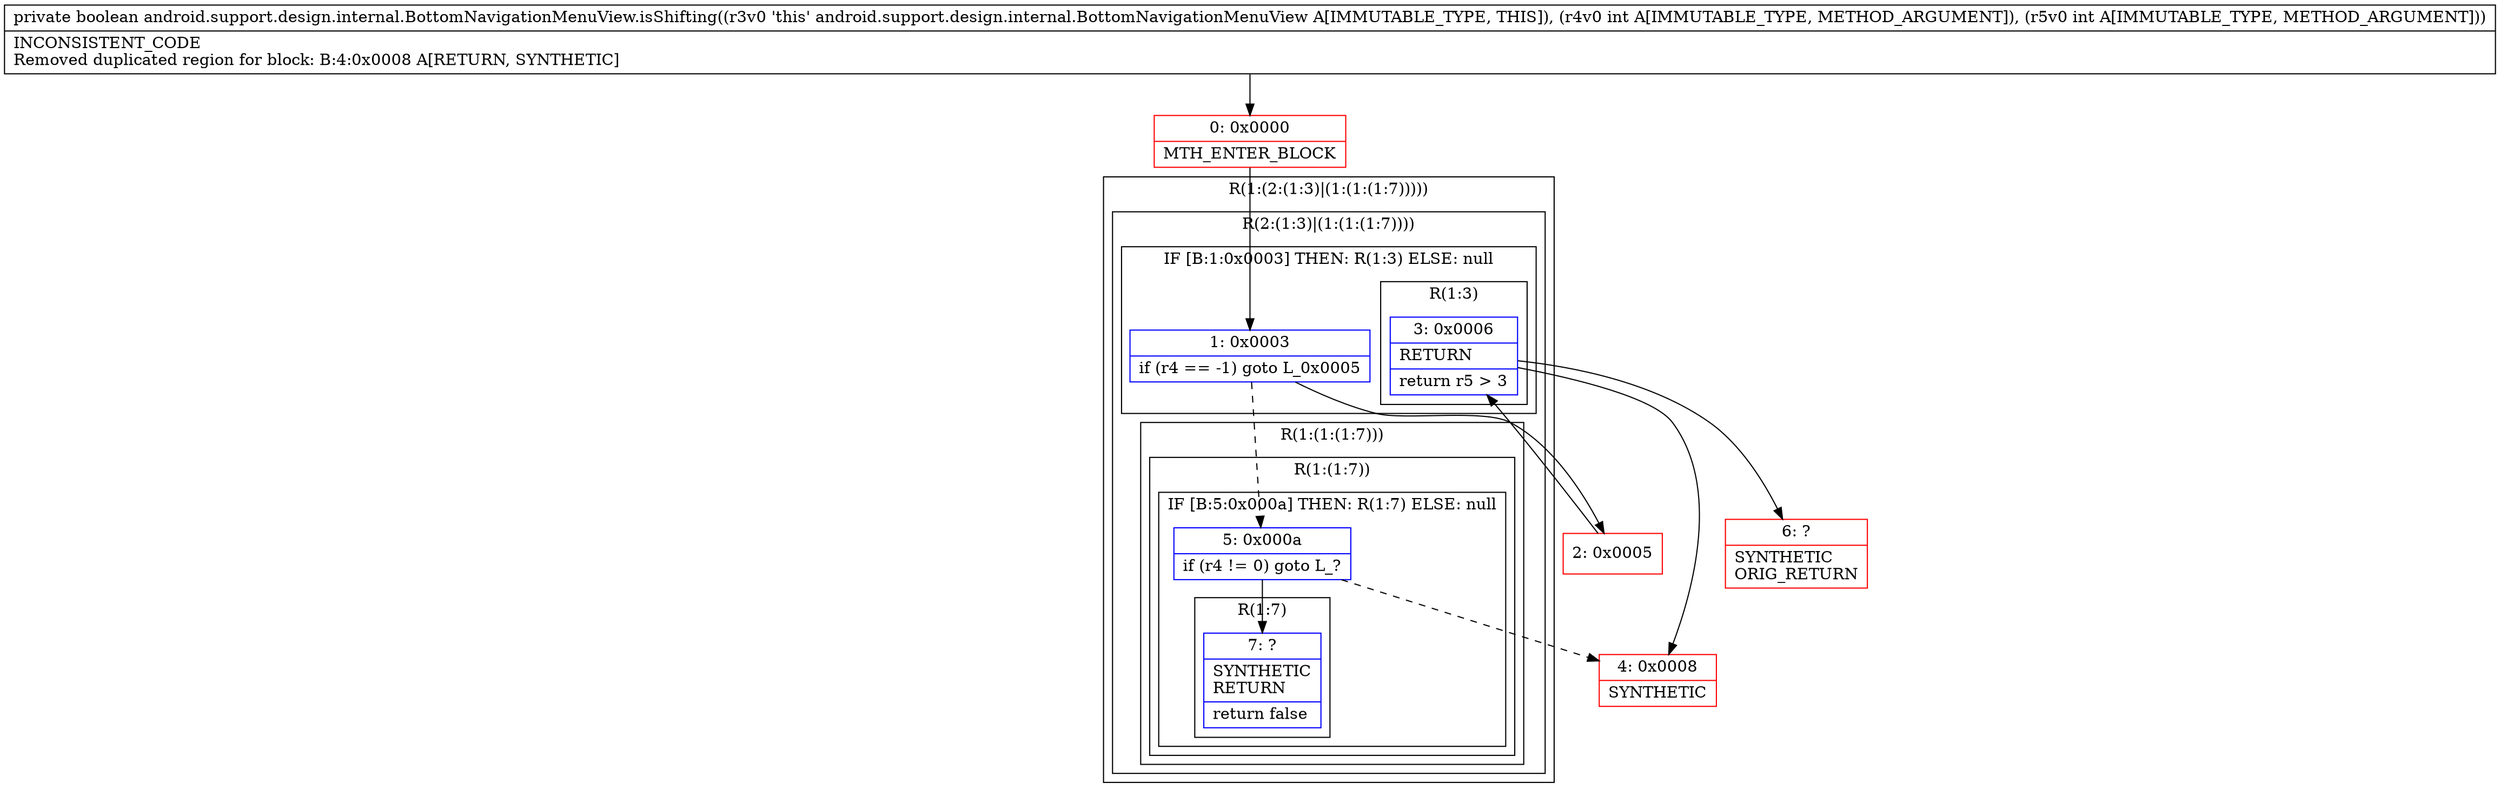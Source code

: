 digraph "CFG forandroid.support.design.internal.BottomNavigationMenuView.isShifting(II)Z" {
subgraph cluster_Region_1778283068 {
label = "R(1:(2:(1:3)|(1:(1:(1:7)))))";
node [shape=record,color=blue];
subgraph cluster_Region_1935349750 {
label = "R(2:(1:3)|(1:(1:(1:7))))";
node [shape=record,color=blue];
subgraph cluster_IfRegion_1845937154 {
label = "IF [B:1:0x0003] THEN: R(1:3) ELSE: null";
node [shape=record,color=blue];
Node_1 [shape=record,label="{1\:\ 0x0003|if (r4 == \-1) goto L_0x0005\l}"];
subgraph cluster_Region_2135986411 {
label = "R(1:3)";
node [shape=record,color=blue];
Node_3 [shape=record,label="{3\:\ 0x0006|RETURN\l|return r5 \> 3\l}"];
}
}
subgraph cluster_Region_1696953007 {
label = "R(1:(1:(1:7)))";
node [shape=record,color=blue];
subgraph cluster_Region_1315581274 {
label = "R(1:(1:7))";
node [shape=record,color=blue];
subgraph cluster_IfRegion_378852929 {
label = "IF [B:5:0x000a] THEN: R(1:7) ELSE: null";
node [shape=record,color=blue];
Node_5 [shape=record,label="{5\:\ 0x000a|if (r4 != 0) goto L_?\l}"];
subgraph cluster_Region_1832442800 {
label = "R(1:7)";
node [shape=record,color=blue];
Node_7 [shape=record,label="{7\:\ ?|SYNTHETIC\lRETURN\l|return false\l}"];
}
}
}
}
}
}
Node_0 [shape=record,color=red,label="{0\:\ 0x0000|MTH_ENTER_BLOCK\l}"];
Node_2 [shape=record,color=red,label="{2\:\ 0x0005}"];
Node_4 [shape=record,color=red,label="{4\:\ 0x0008|SYNTHETIC\l}"];
Node_6 [shape=record,color=red,label="{6\:\ ?|SYNTHETIC\lORIG_RETURN\l}"];
MethodNode[shape=record,label="{private boolean android.support.design.internal.BottomNavigationMenuView.isShifting((r3v0 'this' android.support.design.internal.BottomNavigationMenuView A[IMMUTABLE_TYPE, THIS]), (r4v0 int A[IMMUTABLE_TYPE, METHOD_ARGUMENT]), (r5v0 int A[IMMUTABLE_TYPE, METHOD_ARGUMENT]))  | INCONSISTENT_CODE\lRemoved duplicated region for block: B:4:0x0008 A[RETURN, SYNTHETIC]\l}"];
MethodNode -> Node_0;
Node_1 -> Node_2;
Node_1 -> Node_5[style=dashed];
Node_3 -> Node_4;
Node_3 -> Node_6;
Node_5 -> Node_4[style=dashed];
Node_5 -> Node_7;
Node_0 -> Node_1;
Node_2 -> Node_3;
}

